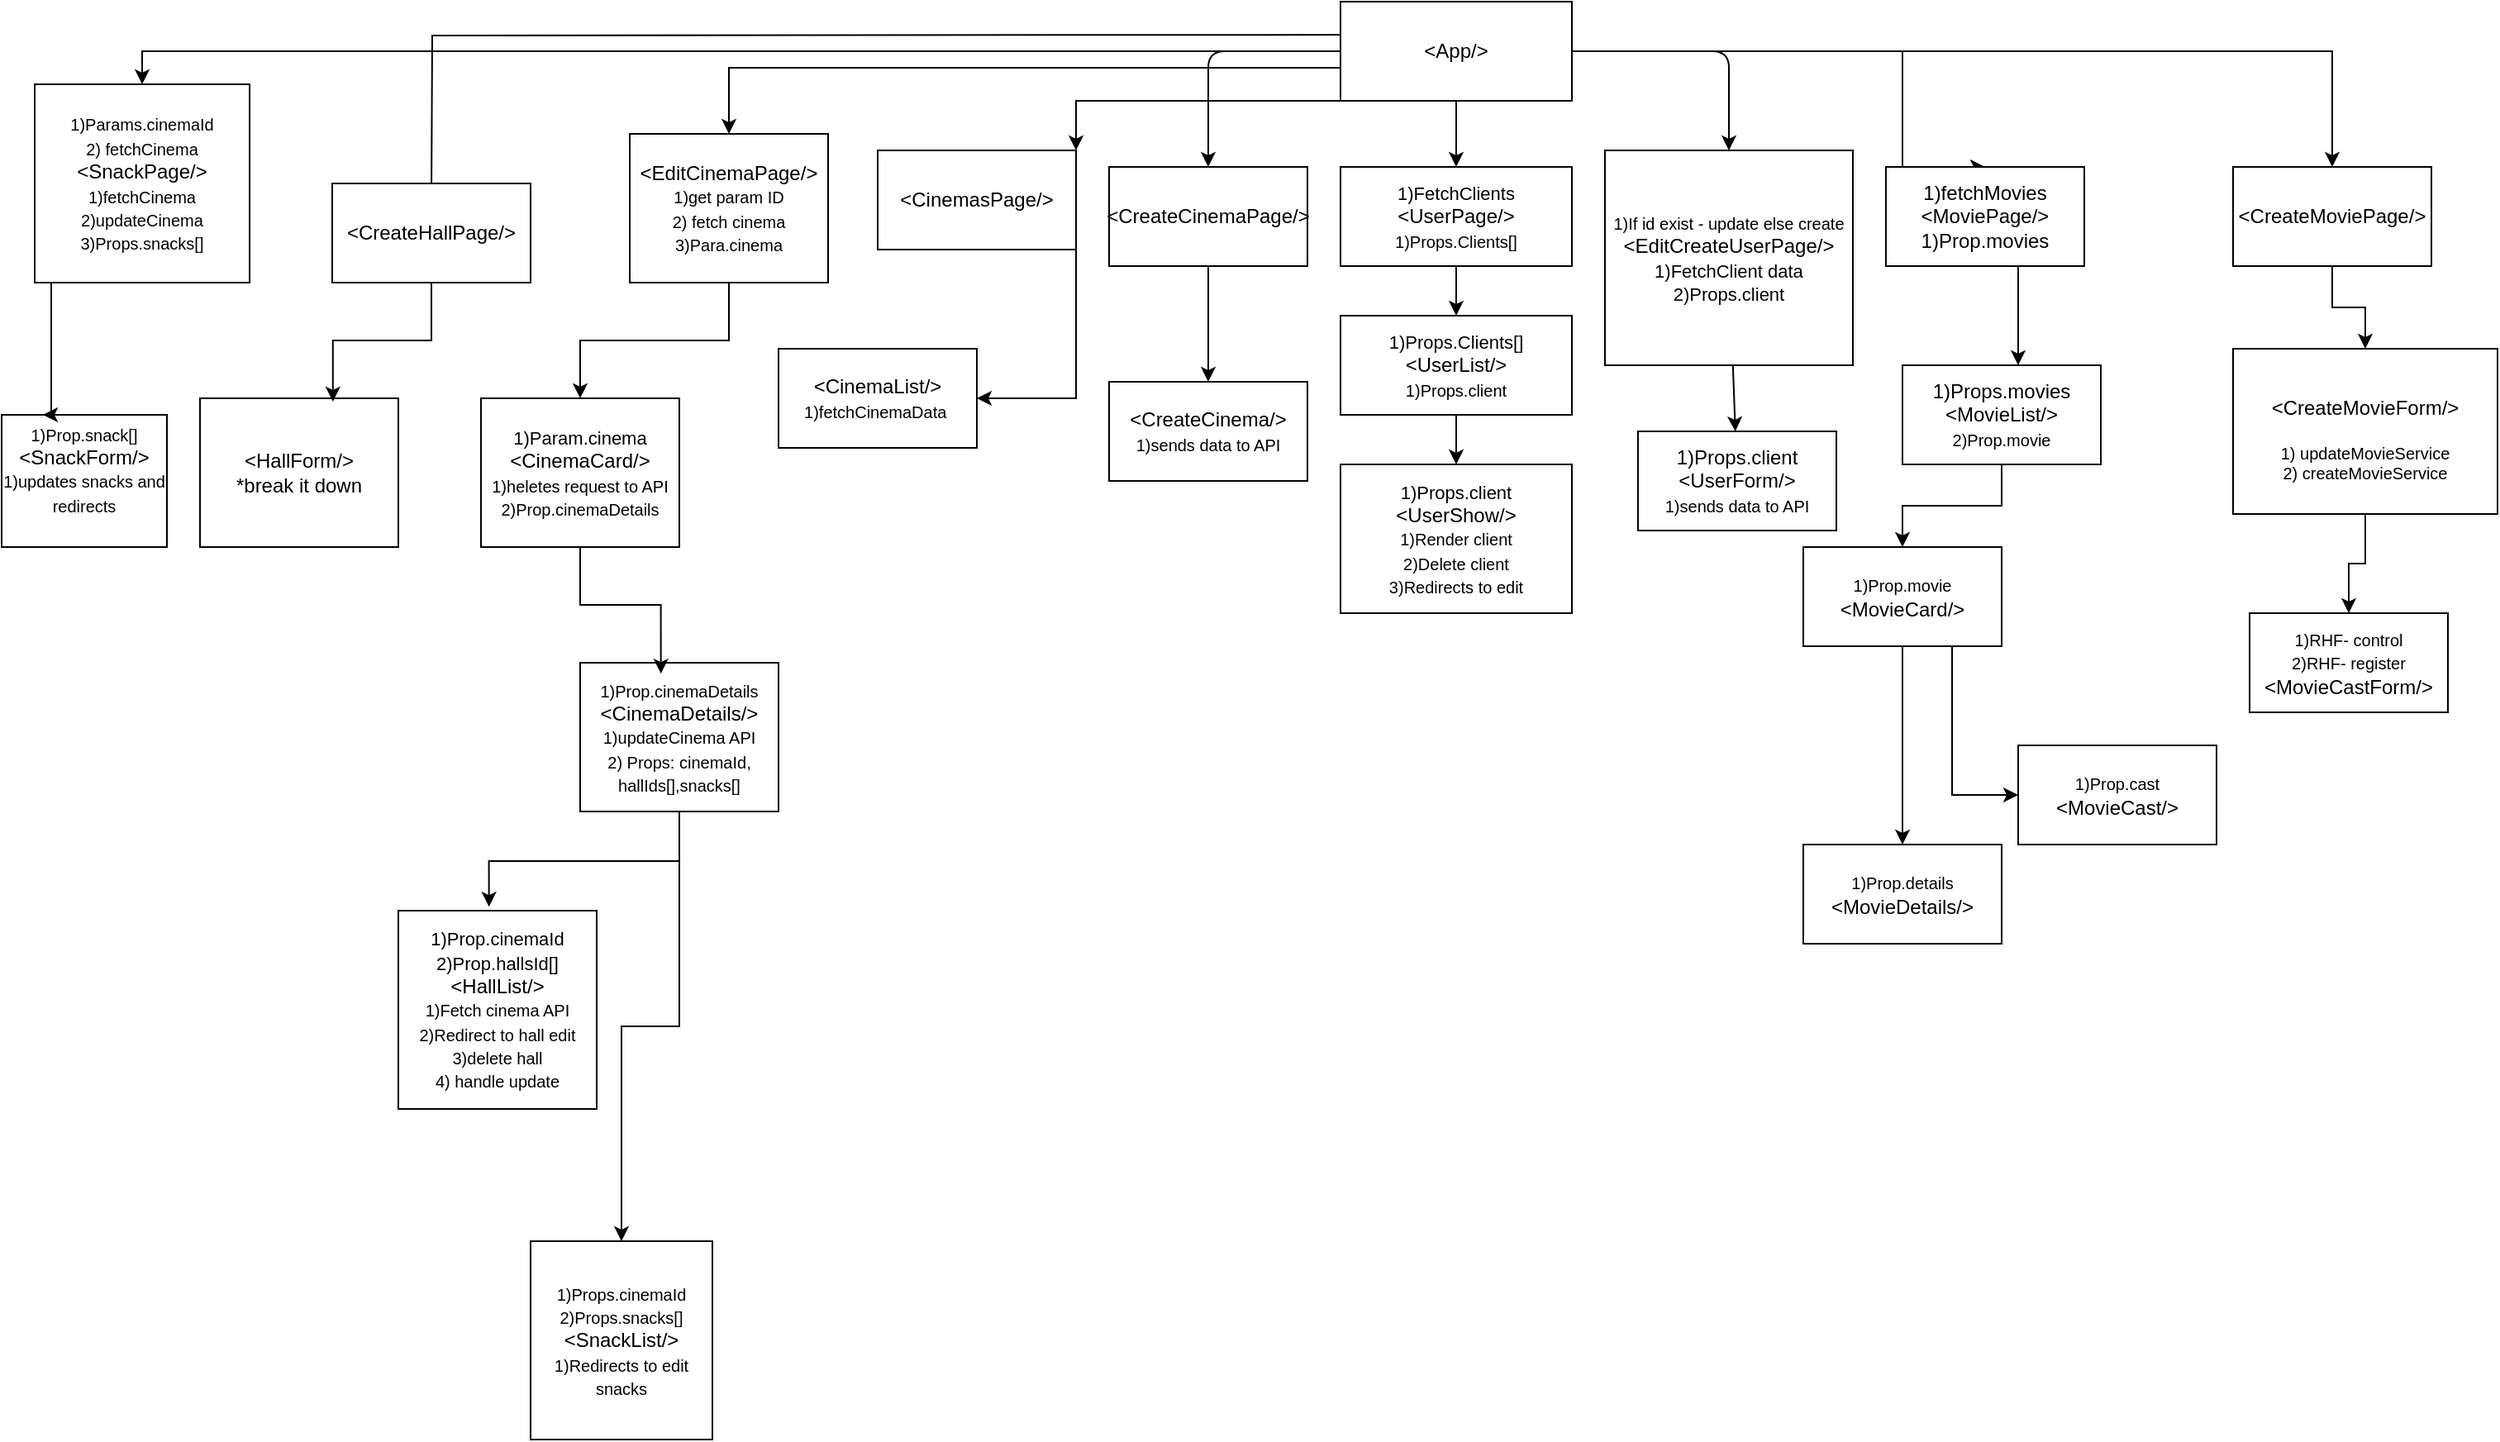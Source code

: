 <mxfile>
    <diagram name="Page-1" id="T1HF94_pV0aO4in_FAbq">
        <mxGraphModel dx="698" dy="871" grid="1" gridSize="10" guides="1" tooltips="1" connect="1" arrows="1" fold="1" page="1" pageScale="1" pageWidth="1654" pageHeight="2336" math="0" shadow="0">
            <root>
                <mxCell id="0"/>
                <mxCell id="1" parent="0"/>
                <mxCell id="jApMvYi7QoUpjL_6ancB-16" style="edgeStyle=orthogonalEdgeStyle;rounded=0;orthogonalLoop=1;jettySize=auto;html=1;entryX=0.5;entryY=0;entryDx=0;entryDy=0;" parent="1" source="jApMvYi7QoUpjL_6ancB-2" target="jApMvYi7QoUpjL_6ancB-4" edge="1">
                    <mxGeometry relative="1" as="geometry"/>
                </mxCell>
                <mxCell id="jApMvYi7QoUpjL_6ancB-17" style="edgeStyle=orthogonalEdgeStyle;rounded=0;orthogonalLoop=1;jettySize=auto;html=1;entryX=0.5;entryY=0;entryDx=0;entryDy=0;" parent="1" edge="1">
                    <mxGeometry relative="1" as="geometry">
                        <mxPoint x="880" y="70" as="sourcePoint"/>
                        <mxPoint x="300" y="170" as="targetPoint"/>
                    </mxGeometry>
                </mxCell>
                <mxCell id="jApMvYi7QoUpjL_6ancB-18" style="edgeStyle=orthogonalEdgeStyle;rounded=0;orthogonalLoop=1;jettySize=auto;html=1;" parent="1" source="jApMvYi7QoUpjL_6ancB-2" target="jApMvYi7QoUpjL_6ancB-6" edge="1">
                    <mxGeometry relative="1" as="geometry">
                        <Array as="points">
                            <mxPoint x="480" y="90"/>
                        </Array>
                    </mxGeometry>
                </mxCell>
                <mxCell id="jApMvYi7QoUpjL_6ancB-19" style="edgeStyle=orthogonalEdgeStyle;rounded=0;orthogonalLoop=1;jettySize=auto;html=1;" parent="1" source="jApMvYi7QoUpjL_6ancB-2" target="jApMvYi7QoUpjL_6ancB-8" edge="1">
                    <mxGeometry relative="1" as="geometry">
                        <Array as="points">
                            <mxPoint x="950" y="110"/>
                            <mxPoint x="690" y="110"/>
                        </Array>
                    </mxGeometry>
                </mxCell>
                <mxCell id="jApMvYi7QoUpjL_6ancB-21" style="edgeStyle=orthogonalEdgeStyle;rounded=0;orthogonalLoop=1;jettySize=auto;html=1;" parent="1" source="jApMvYi7QoUpjL_6ancB-2" target="jApMvYi7QoUpjL_6ancB-7" edge="1">
                    <mxGeometry relative="1" as="geometry">
                        <mxPoint x="1470" y="140" as="targetPoint"/>
                    </mxGeometry>
                </mxCell>
                <mxCell id="jApMvYi7QoUpjL_6ancB-22" style="edgeStyle=orthogonalEdgeStyle;rounded=0;orthogonalLoop=1;jettySize=auto;html=1;entryX=0.5;entryY=0;entryDx=0;entryDy=0;" parent="1" source="jApMvYi7QoUpjL_6ancB-2" target="jApMvYi7QoUpjL_6ancB-10" edge="1">
                    <mxGeometry relative="1" as="geometry">
                        <Array as="points">
                            <mxPoint x="1190" y="80"/>
                        </Array>
                    </mxGeometry>
                </mxCell>
                <mxCell id="23" style="edgeStyle=orthogonalEdgeStyle;shape=connector;rounded=1;html=1;strokeColor=default;align=center;verticalAlign=middle;fontFamily=Helvetica;fontSize=11;fontColor=default;labelBackgroundColor=default;endArrow=classic;" parent="1" source="jApMvYi7QoUpjL_6ancB-2" target="jApMvYi7QoUpjL_6ancB-9" edge="1">
                    <mxGeometry relative="1" as="geometry"/>
                </mxCell>
                <mxCell id="24" value="" style="edgeStyle=orthogonalEdgeStyle;shape=connector;rounded=1;html=1;strokeColor=default;align=center;verticalAlign=middle;fontFamily=Helvetica;fontSize=11;fontColor=default;labelBackgroundColor=default;endArrow=classic;" parent="1" source="jApMvYi7QoUpjL_6ancB-2" target="2" edge="1">
                    <mxGeometry relative="1" as="geometry"/>
                </mxCell>
                <mxCell id="26" style="edgeStyle=orthogonalEdgeStyle;shape=connector;rounded=1;html=1;strokeColor=default;align=center;verticalAlign=middle;fontFamily=Helvetica;fontSize=11;fontColor=default;labelBackgroundColor=default;endArrow=classic;" parent="1" source="jApMvYi7QoUpjL_6ancB-2" target="20" edge="1">
                    <mxGeometry relative="1" as="geometry"/>
                </mxCell>
                <mxCell id="jApMvYi7QoUpjL_6ancB-2" value="&amp;lt;App/&amp;gt;" style="rounded=0;whiteSpace=wrap;html=1;strokeColor=default;fontFamily=Helvetica;" parent="1" vertex="1">
                    <mxGeometry x="850" y="50" width="140" height="60" as="geometry"/>
                </mxCell>
                <mxCell id="jApMvYi7QoUpjL_6ancB-4" value="&lt;div&gt;&lt;font style=&quot;font-size: 10px;&quot;&gt;1)Params.cinemaId&lt;/font&gt;&lt;/div&gt;&lt;div&gt;&lt;font style=&quot;font-size: 10px;&quot;&gt;2) fetchCinema&lt;/font&gt;&lt;/div&gt;&amp;lt;SnackPage/&amp;gt;&lt;div&gt;&lt;font style=&quot;font-size: 10px;&quot;&gt;1)fetchCinema&lt;/font&gt;&lt;/div&gt;&lt;div&gt;&lt;font style=&quot;font-size: 10px;&quot;&gt;2)updateCinema&lt;br&gt;&lt;/font&gt;&lt;div&gt;&lt;font style=&quot;font-size: 10px;&quot;&gt;3)Props.snacks[]&lt;/font&gt;&lt;/div&gt;&lt;/div&gt;" style="rounded=0;whiteSpace=wrap;html=1;strokeColor=default;fontFamily=Helvetica;" parent="1" vertex="1">
                    <mxGeometry x="60" y="100" width="130" height="120" as="geometry"/>
                </mxCell>
                <mxCell id="jApMvYi7QoUpjL_6ancB-5" value="&amp;lt;CreateHallPage/&amp;gt;" style="rounded=0;whiteSpace=wrap;html=1;strokeColor=default;fontFamily=Helvetica;" parent="1" vertex="1">
                    <mxGeometry x="240" y="160" width="120" height="60" as="geometry"/>
                </mxCell>
                <mxCell id="jApMvYi7QoUpjL_6ancB-30" value="" style="edgeStyle=orthogonalEdgeStyle;rounded=0;orthogonalLoop=1;jettySize=auto;html=1;" parent="1" source="jApMvYi7QoUpjL_6ancB-6" target="jApMvYi7QoUpjL_6ancB-29" edge="1">
                    <mxGeometry relative="1" as="geometry"/>
                </mxCell>
                <mxCell id="jApMvYi7QoUpjL_6ancB-6" value="&amp;lt;EditCinemaPage/&amp;gt;&lt;div&gt;&lt;font size=&quot;1&quot;&gt;1)get param ID&lt;/font&gt;&lt;/div&gt;&lt;div&gt;&lt;font size=&quot;1&quot;&gt;2) fetch cinema&lt;/font&gt;&lt;/div&gt;&lt;div&gt;&lt;font size=&quot;1&quot;&gt;3)Para.cinema&lt;/font&gt;&lt;/div&gt;" style="rounded=0;whiteSpace=wrap;html=1;strokeColor=default;fontFamily=Helvetica;" parent="1" vertex="1">
                    <mxGeometry x="420" y="130" width="120" height="90" as="geometry"/>
                </mxCell>
                <mxCell id="jApMvYi7QoUpjL_6ancB-51" value="" style="edgeStyle=orthogonalEdgeStyle;rounded=0;orthogonalLoop=1;jettySize=auto;html=1;" parent="1" source="jApMvYi7QoUpjL_6ancB-7" target="jApMvYi7QoUpjL_6ancB-50" edge="1">
                    <mxGeometry relative="1" as="geometry"/>
                </mxCell>
                <mxCell id="jApMvYi7QoUpjL_6ancB-7" value="&amp;lt;CreateMoviePage/&amp;gt;" style="rounded=0;whiteSpace=wrap;html=1;strokeColor=default;fontFamily=Helvetica;" parent="1" vertex="1">
                    <mxGeometry x="1390" y="150" width="120" height="60" as="geometry"/>
                </mxCell>
                <mxCell id="jApMvYi7QoUpjL_6ancB-40" value="" style="edgeStyle=orthogonalEdgeStyle;rounded=0;orthogonalLoop=1;jettySize=auto;html=1;" parent="1" source="jApMvYi7QoUpjL_6ancB-8" target="jApMvYi7QoUpjL_6ancB-39" edge="1">
                    <mxGeometry relative="1" as="geometry">
                        <Array as="points">
                            <mxPoint x="690" y="270"/>
                            <mxPoint x="690" y="270"/>
                        </Array>
                    </mxGeometry>
                </mxCell>
                <mxCell id="jApMvYi7QoUpjL_6ancB-8" value="&amp;lt;CinemasPage/&amp;gt;" style="rounded=0;whiteSpace=wrap;html=1;strokeColor=default;fontFamily=Helvetica;" parent="1" vertex="1">
                    <mxGeometry x="570" y="140" width="120" height="60" as="geometry"/>
                </mxCell>
                <mxCell id="jApMvYi7QoUpjL_6ancB-42" value="" style="edgeStyle=orthogonalEdgeStyle;rounded=0;orthogonalLoop=1;jettySize=auto;html=1;" parent="1" source="jApMvYi7QoUpjL_6ancB-9" target="jApMvYi7QoUpjL_6ancB-41" edge="1">
                    <mxGeometry relative="1" as="geometry">
                        <Array as="points">
                            <mxPoint x="810" y="170"/>
                        </Array>
                    </mxGeometry>
                </mxCell>
                <mxCell id="jApMvYi7QoUpjL_6ancB-9" value="&amp;lt;CreateCinemaPage/&amp;gt;" style="rounded=0;whiteSpace=wrap;html=1;strokeColor=default;fontFamily=Helvetica;" parent="1" vertex="1">
                    <mxGeometry x="710" y="150" width="120" height="60" as="geometry"/>
                </mxCell>
                <mxCell id="jApMvYi7QoUpjL_6ancB-44" value="" style="edgeStyle=orthogonalEdgeStyle;rounded=0;orthogonalLoop=1;jettySize=auto;html=1;" parent="1" source="jApMvYi7QoUpjL_6ancB-10" target="jApMvYi7QoUpjL_6ancB-43" edge="1">
                    <mxGeometry relative="1" as="geometry">
                        <Array as="points">
                            <mxPoint x="1260" y="240"/>
                            <mxPoint x="1260" y="240"/>
                        </Array>
                    </mxGeometry>
                </mxCell>
                <mxCell id="jApMvYi7QoUpjL_6ancB-10" value="&lt;div&gt;1)fetchMovies&lt;/div&gt;&amp;lt;MoviePage/&amp;gt;&lt;div&gt;1)Prop.movies&lt;/div&gt;" style="rounded=0;whiteSpace=wrap;html=1;strokeColor=default;fontFamily=Helvetica;" parent="1" vertex="1">
                    <mxGeometry x="1180" y="150" width="120" height="60" as="geometry"/>
                </mxCell>
                <mxCell id="jApMvYi7QoUpjL_6ancB-23" value="&lt;div&gt;&lt;font style=&quot;font-size: 10px;&quot;&gt;1)Prop.snack[]&lt;/font&gt;&lt;/div&gt;&amp;lt;SnackForm/&amp;gt;&lt;div&gt;&lt;font style=&quot;font-size: 10px;&quot;&gt;1)updates snacks and redirects&lt;/font&gt;&lt;br&gt;&lt;div&gt;&lt;br&gt;&lt;/div&gt;&lt;/div&gt;" style="rounded=0;whiteSpace=wrap;html=1;strokeColor=default;fontFamily=Helvetica;" parent="1" vertex="1">
                    <mxGeometry x="40" y="300" width="100" height="80" as="geometry"/>
                </mxCell>
                <mxCell id="jApMvYi7QoUpjL_6ancB-24" style="edgeStyle=orthogonalEdgeStyle;rounded=0;orthogonalLoop=1;jettySize=auto;html=1;entryX=0.25;entryY=0;entryDx=0;entryDy=0;" parent="1" source="jApMvYi7QoUpjL_6ancB-4" target="jApMvYi7QoUpjL_6ancB-23" edge="1">
                    <mxGeometry relative="1" as="geometry">
                        <mxPoint x="120" y="300" as="targetPoint"/>
                        <Array as="points">
                            <mxPoint x="70" y="300"/>
                        </Array>
                    </mxGeometry>
                </mxCell>
                <mxCell id="jApMvYi7QoUpjL_6ancB-27" value="&amp;lt;HallForm/&amp;gt;&lt;div&gt;*break it down&lt;/div&gt;" style="rounded=0;whiteSpace=wrap;html=1;strokeColor=default;fontFamily=Helvetica;" parent="1" vertex="1">
                    <mxGeometry x="160" y="290" width="120" height="90" as="geometry"/>
                </mxCell>
                <mxCell id="jApMvYi7QoUpjL_6ancB-28" style="edgeStyle=orthogonalEdgeStyle;rounded=0;orthogonalLoop=1;jettySize=auto;html=1;entryX=0.67;entryY=0.022;entryDx=0;entryDy=0;entryPerimeter=0;" parent="1" source="jApMvYi7QoUpjL_6ancB-5" target="jApMvYi7QoUpjL_6ancB-27" edge="1">
                    <mxGeometry relative="1" as="geometry"/>
                </mxCell>
                <mxCell id="jApMvYi7QoUpjL_6ancB-29" value="&lt;div&gt;&lt;font style=&quot;font-size: 11px;&quot;&gt;1)Param.cinema&lt;/font&gt;&lt;/div&gt;&amp;lt;CinemaCard/&amp;gt;&lt;div&gt;&lt;font size=&quot;1&quot;&gt;1)heletes request to API&lt;/font&gt;&lt;/div&gt;&lt;div&gt;&lt;font size=&quot;1&quot;&gt;2)Prop.cinemaDetails&lt;/font&gt;&lt;/div&gt;" style="rounded=0;whiteSpace=wrap;html=1;strokeColor=default;fontFamily=Helvetica;" parent="1" vertex="1">
                    <mxGeometry x="330" y="290" width="120" height="90" as="geometry"/>
                </mxCell>
                <mxCell id="jApMvYi7QoUpjL_6ancB-64" style="edgeStyle=orthogonalEdgeStyle;rounded=0;orthogonalLoop=1;jettySize=auto;html=1;" parent="1" source="jApMvYi7QoUpjL_6ancB-33" target="jApMvYi7QoUpjL_6ancB-36" edge="1">
                    <mxGeometry relative="1" as="geometry"/>
                </mxCell>
                <mxCell id="jApMvYi7QoUpjL_6ancB-33" value="&lt;div&gt;&lt;font style=&quot;font-size: 10px;&quot;&gt;1)Prop.cinemaDetails&lt;/font&gt;&lt;/div&gt;&amp;lt;CinemaDetails/&amp;gt;&lt;div&gt;&lt;font style=&quot;font-size: 10px;&quot;&gt;1)updateCinema API&lt;/font&gt;&lt;/div&gt;&lt;div&gt;&lt;font style=&quot;font-size: 10px;&quot;&gt;2) Props: cinemaId, hallIds[],snacks[]&lt;/font&gt;&lt;/div&gt;" style="rounded=0;whiteSpace=wrap;html=1;strokeColor=default;fontFamily=Helvetica;" parent="1" vertex="1">
                    <mxGeometry x="390" y="450" width="120" height="90" as="geometry"/>
                </mxCell>
                <mxCell id="jApMvYi7QoUpjL_6ancB-35" value="&lt;div&gt;&lt;font style=&quot;font-size: 11px;&quot;&gt;1)Prop.cinemaId&lt;/font&gt;&lt;/div&gt;&lt;div&gt;&lt;font style=&quot;font-size: 11px;&quot;&gt;2)Prop.hallsId[]&lt;/font&gt;&lt;/div&gt;&amp;lt;HallList/&amp;gt;&lt;div&gt;&lt;font size=&quot;1&quot;&gt;1)Fetch cinema API&lt;/font&gt;&lt;/div&gt;&lt;div&gt;&lt;font size=&quot;1&quot;&gt;2)Redirect to hall edit&lt;/font&gt;&lt;/div&gt;&lt;div&gt;&lt;font size=&quot;1&quot;&gt;3)delete hall&lt;/font&gt;&lt;/div&gt;&lt;div&gt;&lt;font size=&quot;1&quot;&gt;4) handle update&lt;/font&gt;&lt;/div&gt;" style="rounded=0;whiteSpace=wrap;html=1;strokeColor=default;fontFamily=Helvetica;" parent="1" vertex="1">
                    <mxGeometry x="280" y="600" width="120" height="120" as="geometry"/>
                </mxCell>
                <mxCell id="jApMvYi7QoUpjL_6ancB-36" value="&lt;div&gt;&lt;font style=&quot;font-size: 10px;&quot;&gt;1)Props.cinemaId&lt;/font&gt;&lt;/div&gt;&lt;div&gt;&lt;font style=&quot;font-size: 10px;&quot;&gt;2)Props.snacks[]&lt;/font&gt;&lt;/div&gt;&amp;lt;SnackList/&amp;gt;&lt;div&gt;&lt;font style=&quot;font-size: 10px;&quot;&gt;1)Redirects to edit snacks&lt;/font&gt;&lt;/div&gt;" style="rounded=0;whiteSpace=wrap;html=1;strokeColor=default;fontFamily=Helvetica;" parent="1" vertex="1">
                    <mxGeometry x="360" y="800" width="110" height="120" as="geometry"/>
                </mxCell>
                <mxCell id="jApMvYi7QoUpjL_6ancB-39" value="&amp;lt;CinemaList/&amp;gt;&lt;div&gt;&lt;font size=&quot;1&quot;&gt;1)fetchCinemaData&amp;nbsp;&lt;/font&gt;&lt;/div&gt;" style="rounded=0;whiteSpace=wrap;html=1;strokeColor=default;fontFamily=Helvetica;" parent="1" vertex="1">
                    <mxGeometry x="510" y="260" width="120" height="60" as="geometry"/>
                </mxCell>
                <mxCell id="jApMvYi7QoUpjL_6ancB-41" value="&amp;lt;CreateCinema/&amp;gt;&lt;div&gt;&lt;font size=&quot;1&quot;&gt;1)sends data to API&lt;/font&gt;&lt;/div&gt;" style="rounded=0;whiteSpace=wrap;html=1;strokeColor=default;fontFamily=Helvetica;" parent="1" vertex="1">
                    <mxGeometry x="710" y="280" width="120" height="60" as="geometry"/>
                </mxCell>
                <mxCell id="jApMvYi7QoUpjL_6ancB-57" value="" style="edgeStyle=orthogonalEdgeStyle;rounded=0;orthogonalLoop=1;jettySize=auto;html=1;" parent="1" source="jApMvYi7QoUpjL_6ancB-43" target="jApMvYi7QoUpjL_6ancB-55" edge="1">
                    <mxGeometry relative="1" as="geometry"/>
                </mxCell>
                <mxCell id="jApMvYi7QoUpjL_6ancB-43" value="&lt;div&gt;1)Props.movies&lt;/div&gt;&amp;lt;MovieList/&amp;gt;&lt;div&gt;&lt;font size=&quot;1&quot;&gt;2)Prop.movie&lt;/font&gt;&lt;/div&gt;" style="rounded=0;whiteSpace=wrap;html=1;strokeColor=default;fontFamily=Helvetica;" parent="1" vertex="1">
                    <mxGeometry x="1190" y="270" width="120" height="60" as="geometry"/>
                </mxCell>
                <mxCell id="jApMvYi7QoUpjL_6ancB-45" value="&lt;div&gt;&lt;font size=&quot;1&quot;&gt;1)Prop.details&lt;/font&gt;&lt;/div&gt;&amp;lt;MovieDetails/&amp;gt;" style="rounded=0;whiteSpace=wrap;html=1;strokeColor=default;fontFamily=Helvetica;" parent="1" vertex="1">
                    <mxGeometry x="1130" y="560" width="120" height="60" as="geometry"/>
                </mxCell>
                <mxCell id="jApMvYi7QoUpjL_6ancB-47" value="&lt;div&gt;&lt;font size=&quot;1&quot;&gt;1)Prop.cast&lt;/font&gt;&lt;/div&gt;&amp;lt;MovieCast/&amp;gt;" style="rounded=0;whiteSpace=wrap;html=1;strokeColor=default;fontFamily=Helvetica;" parent="1" vertex="1">
                    <mxGeometry x="1260" y="500" width="120" height="60" as="geometry"/>
                </mxCell>
                <mxCell id="jApMvYi7QoUpjL_6ancB-53" value="" style="edgeStyle=orthogonalEdgeStyle;rounded=0;orthogonalLoop=1;jettySize=auto;html=1;" parent="1" source="jApMvYi7QoUpjL_6ancB-50" target="jApMvYi7QoUpjL_6ancB-52" edge="1">
                    <mxGeometry relative="1" as="geometry"/>
                </mxCell>
                <mxCell id="jApMvYi7QoUpjL_6ancB-50" value="&lt;div&gt;&lt;font style=&quot;font-size: 12px;&quot;&gt;&lt;br&gt;&lt;/font&gt;&lt;/div&gt;&lt;font style=&quot;font-size: 12px;&quot;&gt;&amp;lt;CreateMovieForm/&amp;gt;&lt;/font&gt;&lt;div&gt;&lt;span style=&quot;font-size: 12px;&quot;&gt;&lt;br&gt;&lt;/span&gt;&lt;div&gt;&lt;font size=&quot;1&quot;&gt;1) updateMovieService&lt;/font&gt;&lt;/div&gt;&lt;div&gt;&lt;font size=&quot;1&quot;&gt;2) createMovieService&lt;br&gt;&lt;/font&gt;&lt;div&gt;&lt;br&gt;&lt;/div&gt;&lt;/div&gt;&lt;/div&gt;" style="rounded=0;whiteSpace=wrap;html=1;strokeColor=default;fontFamily=Helvetica;fontSize=4;" parent="1" vertex="1">
                    <mxGeometry x="1390" y="260" width="160" height="100" as="geometry"/>
                </mxCell>
                <mxCell id="jApMvYi7QoUpjL_6ancB-52" value="&lt;div&gt;&lt;font style=&quot;font-size: 10px;&quot;&gt;1)RHF- control&lt;/font&gt;&lt;/div&gt;&lt;div&gt;&lt;font style=&quot;font-size: 10px;&quot;&gt;2)RHF- register&lt;/font&gt;&lt;/div&gt;&amp;lt;MovieCastForm/&amp;gt;" style="rounded=0;whiteSpace=wrap;html=1;strokeColor=default;fontFamily=Helvetica;" parent="1" vertex="1">
                    <mxGeometry x="1400" y="420" width="120" height="60" as="geometry"/>
                </mxCell>
                <mxCell id="jApMvYi7QoUpjL_6ancB-58" value="" style="edgeStyle=orthogonalEdgeStyle;rounded=0;orthogonalLoop=1;jettySize=auto;html=1;" parent="1" source="jApMvYi7QoUpjL_6ancB-55" target="jApMvYi7QoUpjL_6ancB-47" edge="1">
                    <mxGeometry relative="1" as="geometry">
                        <Array as="points">
                            <mxPoint x="1220" y="460"/>
                            <mxPoint x="1220" y="460"/>
                        </Array>
                    </mxGeometry>
                </mxCell>
                <mxCell id="jApMvYi7QoUpjL_6ancB-59" style="edgeStyle=orthogonalEdgeStyle;rounded=0;orthogonalLoop=1;jettySize=auto;html=1;entryX=0.5;entryY=0;entryDx=0;entryDy=0;" parent="1" source="jApMvYi7QoUpjL_6ancB-55" target="jApMvYi7QoUpjL_6ancB-45" edge="1">
                    <mxGeometry relative="1" as="geometry"/>
                </mxCell>
                <mxCell id="jApMvYi7QoUpjL_6ancB-55" value="&lt;div&gt;&lt;font size=&quot;1&quot;&gt;1)Prop.movie&lt;/font&gt;&lt;/div&gt;&amp;lt;MovieCard/&amp;gt;" style="rounded=0;whiteSpace=wrap;html=1;strokeColor=default;fontFamily=Helvetica;" parent="1" vertex="1">
                    <mxGeometry x="1130" y="380" width="120" height="60" as="geometry"/>
                </mxCell>
                <mxCell id="jApMvYi7QoUpjL_6ancB-61" style="edgeStyle=orthogonalEdgeStyle;rounded=0;orthogonalLoop=1;jettySize=auto;html=1;entryX=0.407;entryY=0.073;entryDx=0;entryDy=0;entryPerimeter=0;" parent="1" source="jApMvYi7QoUpjL_6ancB-29" target="jApMvYi7QoUpjL_6ancB-33" edge="1">
                    <mxGeometry relative="1" as="geometry"/>
                </mxCell>
                <mxCell id="jApMvYi7QoUpjL_6ancB-63" style="edgeStyle=orthogonalEdgeStyle;rounded=0;orthogonalLoop=1;jettySize=auto;html=1;entryX=0.457;entryY=-0.02;entryDx=0;entryDy=0;entryPerimeter=0;" parent="1" source="jApMvYi7QoUpjL_6ancB-33" target="jApMvYi7QoUpjL_6ancB-35" edge="1">
                    <mxGeometry relative="1" as="geometry"/>
                </mxCell>
                <mxCell id="25" value="" style="edgeStyle=orthogonalEdgeStyle;shape=connector;rounded=1;html=1;strokeColor=default;align=center;verticalAlign=middle;fontFamily=Helvetica;fontSize=11;fontColor=default;labelBackgroundColor=default;endArrow=classic;" parent="1" source="2" target="16" edge="1">
                    <mxGeometry relative="1" as="geometry"/>
                </mxCell>
                <mxCell id="2" value="&lt;div&gt;&lt;font style=&quot;font-size: 11px;&quot;&gt;1)FetchClients&lt;/font&gt;&lt;/div&gt;&amp;lt;UserPage/&amp;gt;&lt;div&gt;&lt;font size=&quot;1&quot;&gt;1)Props.Clients[]&lt;/font&gt;&lt;/div&gt;" style="rounded=0;whiteSpace=wrap;html=1;strokeColor=default;fontFamily=Helvetica;" parent="1" vertex="1">
                    <mxGeometry x="850" y="150" width="140" height="60" as="geometry"/>
                </mxCell>
                <mxCell id="19" value="" style="edgeStyle=orthogonalEdgeStyle;shape=connector;rounded=1;html=1;strokeColor=default;align=center;verticalAlign=middle;fontFamily=Helvetica;fontSize=11;fontColor=default;labelBackgroundColor=default;endArrow=classic;" parent="1" source="16" target="18" edge="1">
                    <mxGeometry relative="1" as="geometry"/>
                </mxCell>
                <mxCell id="16" value="&lt;div&gt;&lt;font style=&quot;font-size: 11px;&quot;&gt;1)Props.Clients[]&lt;/font&gt;&lt;/div&gt;&amp;lt;UserList/&amp;gt;&lt;div&gt;&lt;font size=&quot;1&quot;&gt;1)Props.client&lt;/font&gt;&lt;/div&gt;" style="rounded=0;whiteSpace=wrap;html=1;strokeColor=default;fontFamily=Helvetica;" parent="1" vertex="1">
                    <mxGeometry x="850" y="240" width="140" height="60" as="geometry"/>
                </mxCell>
                <mxCell id="18" value="&lt;div&gt;&lt;font style=&quot;font-size: 11px;&quot;&gt;1)Props.client&lt;/font&gt;&lt;/div&gt;&amp;lt;UserShow/&amp;gt;&lt;div&gt;&lt;font size=&quot;1&quot;&gt;1)Render client&lt;/font&gt;&lt;/div&gt;&lt;div&gt;&lt;font size=&quot;1&quot;&gt;2)Delete client&lt;/font&gt;&lt;/div&gt;&lt;div&gt;&lt;font size=&quot;1&quot;&gt;3)Redirects to edit&lt;/font&gt;&lt;/div&gt;" style="rounded=0;whiteSpace=wrap;html=1;strokeColor=default;fontFamily=Helvetica;" parent="1" vertex="1">
                    <mxGeometry x="850" y="330" width="140" height="90" as="geometry"/>
                </mxCell>
                <mxCell id="28" value="" style="edgeStyle=none;html=1;" edge="1" parent="1" source="20" target="27">
                    <mxGeometry relative="1" as="geometry"/>
                </mxCell>
                <mxCell id="20" value="&lt;div&gt;&lt;br&gt;&lt;/div&gt;&lt;div&gt;&lt;font size=&quot;1&quot;&gt;1)If id exist - update else create&lt;/font&gt;&lt;/div&gt;&amp;lt;EditCreateUserPage/&amp;gt;&lt;div&gt;&lt;font style=&quot;font-size: 11px;&quot;&gt;1)FetchClient data&lt;/font&gt;&lt;/div&gt;&lt;div&gt;&lt;font style=&quot;font-size: 11px;&quot;&gt;2)Props.client&lt;/font&gt;&lt;/div&gt;&lt;div&gt;&lt;br&gt;&lt;/div&gt;" style="rounded=0;whiteSpace=wrap;html=1;strokeColor=default;fontFamily=Helvetica;" parent="1" vertex="1">
                    <mxGeometry x="1010" y="140" width="150" height="130" as="geometry"/>
                </mxCell>
                <mxCell id="27" value="&lt;div&gt;1)Props.client&lt;/div&gt;&amp;lt;UserForm/&amp;gt;&lt;div&gt;&lt;font size=&quot;1&quot;&gt;1)sends data to API&lt;/font&gt;&lt;/div&gt;" style="rounded=0;whiteSpace=wrap;html=1;strokeColor=default;fontFamily=Helvetica;" vertex="1" parent="1">
                    <mxGeometry x="1030" y="310" width="120" height="60" as="geometry"/>
                </mxCell>
            </root>
        </mxGraphModel>
    </diagram>
</mxfile>